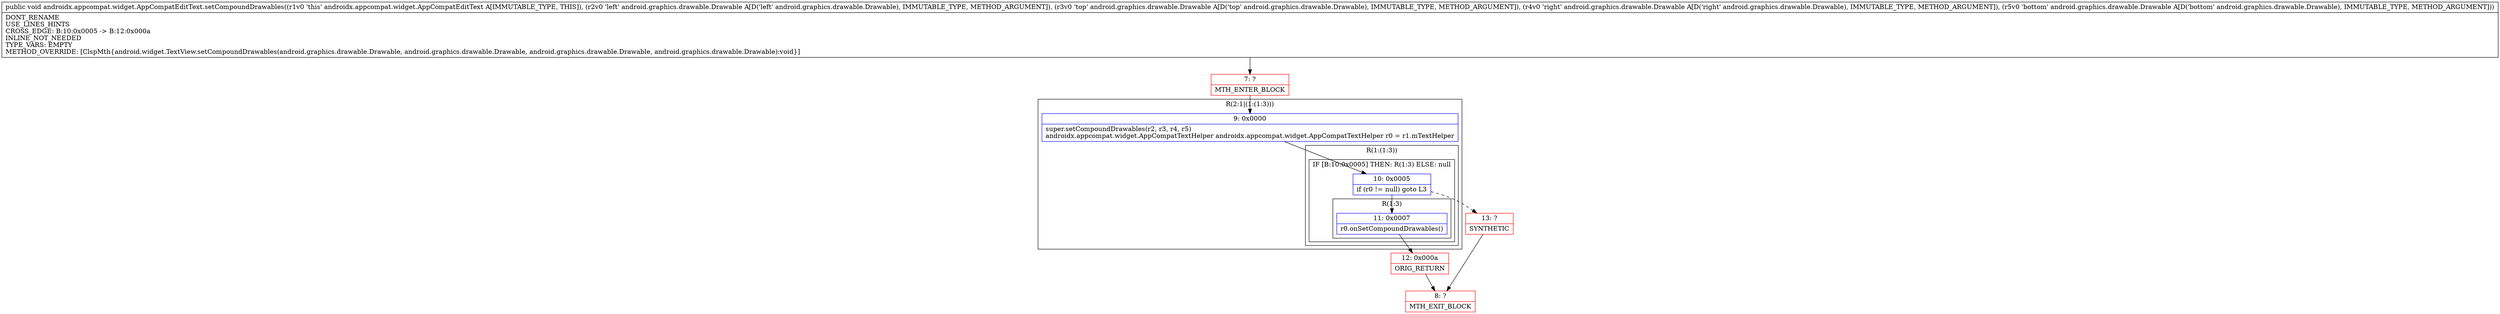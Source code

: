 digraph "CFG forandroidx.appcompat.widget.AppCompatEditText.setCompoundDrawables(Landroid\/graphics\/drawable\/Drawable;Landroid\/graphics\/drawable\/Drawable;Landroid\/graphics\/drawable\/Drawable;Landroid\/graphics\/drawable\/Drawable;)V" {
subgraph cluster_Region_1216064318 {
label = "R(2:1|(1:(1:3)))";
node [shape=record,color=blue];
Node_9 [shape=record,label="{9\:\ 0x0000|super.setCompoundDrawables(r2, r3, r4, r5)\landroidx.appcompat.widget.AppCompatTextHelper androidx.appcompat.widget.AppCompatTextHelper r0 = r1.mTextHelper\l}"];
subgraph cluster_Region_442976316 {
label = "R(1:(1:3))";
node [shape=record,color=blue];
subgraph cluster_IfRegion_1502965518 {
label = "IF [B:10:0x0005] THEN: R(1:3) ELSE: null";
node [shape=record,color=blue];
Node_10 [shape=record,label="{10\:\ 0x0005|if (r0 != null) goto L3\l}"];
subgraph cluster_Region_346008933 {
label = "R(1:3)";
node [shape=record,color=blue];
Node_11 [shape=record,label="{11\:\ 0x0007|r0.onSetCompoundDrawables()\l}"];
}
}
}
}
Node_7 [shape=record,color=red,label="{7\:\ ?|MTH_ENTER_BLOCK\l}"];
Node_12 [shape=record,color=red,label="{12\:\ 0x000a|ORIG_RETURN\l}"];
Node_8 [shape=record,color=red,label="{8\:\ ?|MTH_EXIT_BLOCK\l}"];
Node_13 [shape=record,color=red,label="{13\:\ ?|SYNTHETIC\l}"];
MethodNode[shape=record,label="{public void androidx.appcompat.widget.AppCompatEditText.setCompoundDrawables((r1v0 'this' androidx.appcompat.widget.AppCompatEditText A[IMMUTABLE_TYPE, THIS]), (r2v0 'left' android.graphics.drawable.Drawable A[D('left' android.graphics.drawable.Drawable), IMMUTABLE_TYPE, METHOD_ARGUMENT]), (r3v0 'top' android.graphics.drawable.Drawable A[D('top' android.graphics.drawable.Drawable), IMMUTABLE_TYPE, METHOD_ARGUMENT]), (r4v0 'right' android.graphics.drawable.Drawable A[D('right' android.graphics.drawable.Drawable), IMMUTABLE_TYPE, METHOD_ARGUMENT]), (r5v0 'bottom' android.graphics.drawable.Drawable A[D('bottom' android.graphics.drawable.Drawable), IMMUTABLE_TYPE, METHOD_ARGUMENT]))  | DONT_RENAME\lUSE_LINES_HINTS\lCROSS_EDGE: B:10:0x0005 \-\> B:12:0x000a\lINLINE_NOT_NEEDED\lTYPE_VARS: EMPTY\lMETHOD_OVERRIDE: [ClspMth\{android.widget.TextView.setCompoundDrawables(android.graphics.drawable.Drawable, android.graphics.drawable.Drawable, android.graphics.drawable.Drawable, android.graphics.drawable.Drawable):void\}]\l}"];
MethodNode -> Node_7;Node_9 -> Node_10;
Node_10 -> Node_11;
Node_10 -> Node_13[style=dashed];
Node_11 -> Node_12;
Node_7 -> Node_9;
Node_12 -> Node_8;
Node_13 -> Node_8;
}

